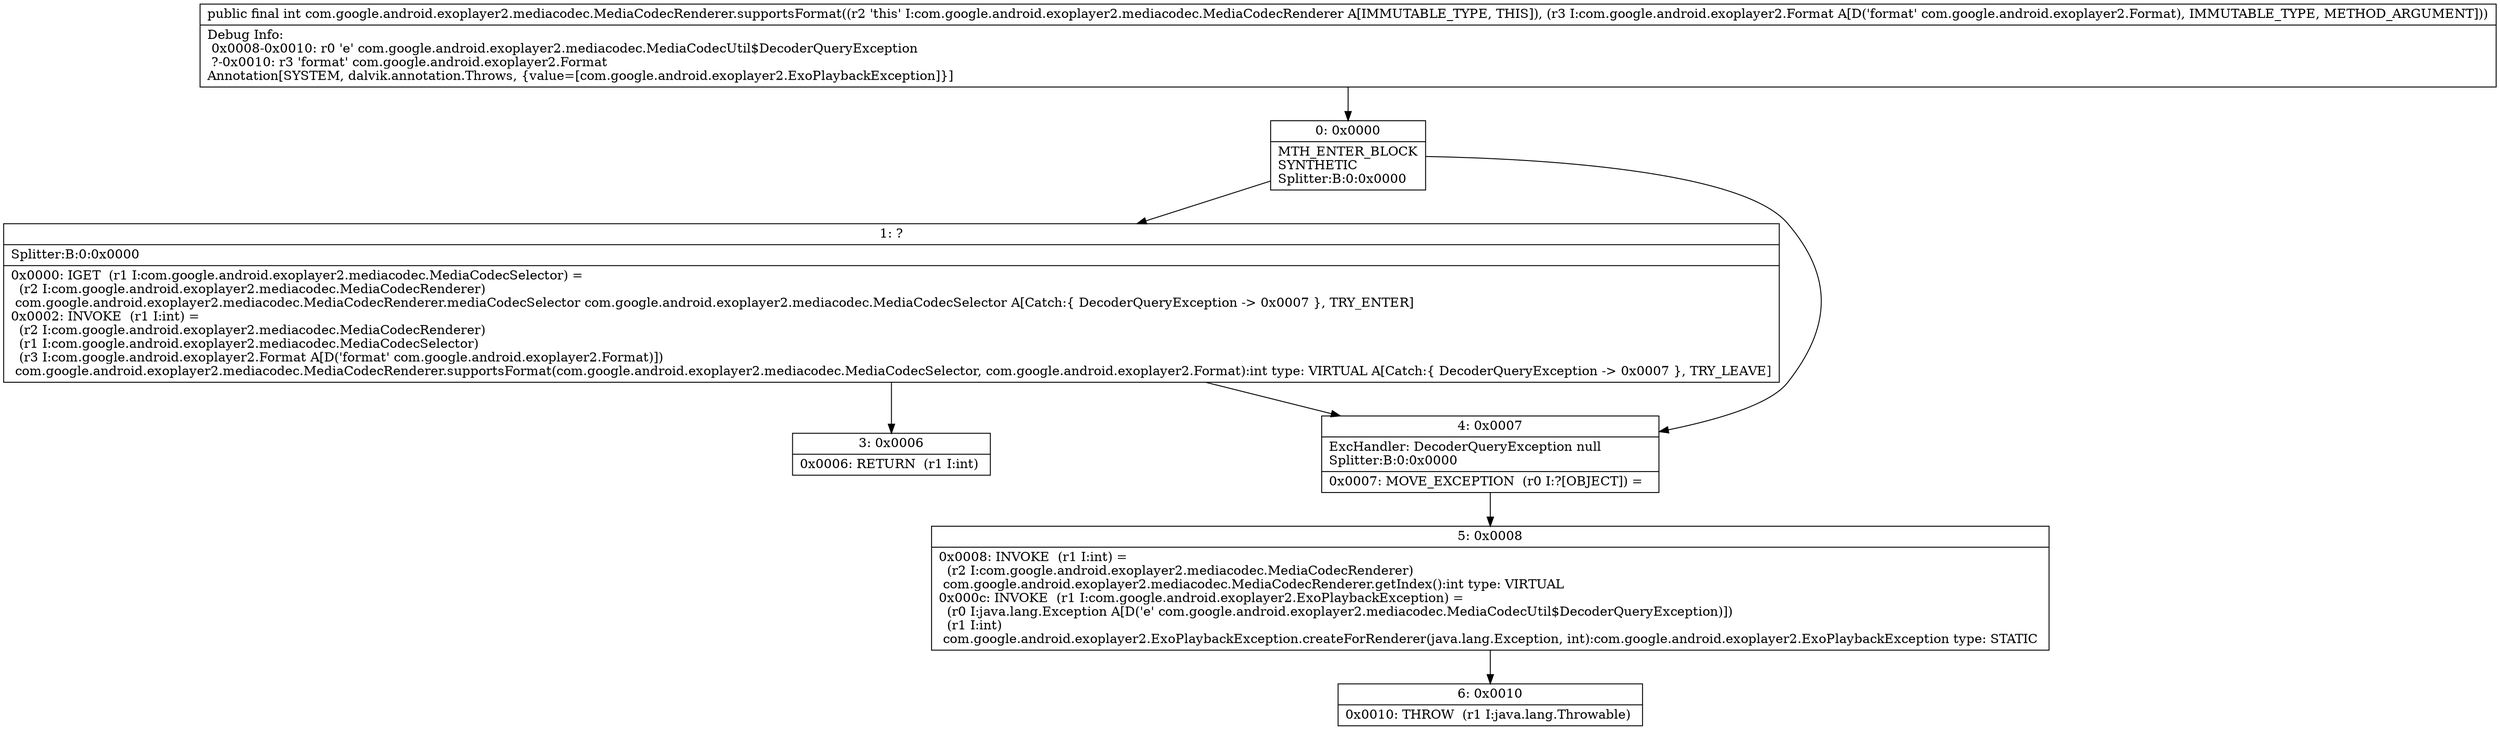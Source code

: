 digraph "CFG forcom.google.android.exoplayer2.mediacodec.MediaCodecRenderer.supportsFormat(Lcom\/google\/android\/exoplayer2\/Format;)I" {
Node_0 [shape=record,label="{0\:\ 0x0000|MTH_ENTER_BLOCK\lSYNTHETIC\lSplitter:B:0:0x0000\l}"];
Node_1 [shape=record,label="{1\:\ ?|Splitter:B:0:0x0000\l|0x0000: IGET  (r1 I:com.google.android.exoplayer2.mediacodec.MediaCodecSelector) = \l  (r2 I:com.google.android.exoplayer2.mediacodec.MediaCodecRenderer)\l com.google.android.exoplayer2.mediacodec.MediaCodecRenderer.mediaCodecSelector com.google.android.exoplayer2.mediacodec.MediaCodecSelector A[Catch:\{ DecoderQueryException \-\> 0x0007 \}, TRY_ENTER]\l0x0002: INVOKE  (r1 I:int) = \l  (r2 I:com.google.android.exoplayer2.mediacodec.MediaCodecRenderer)\l  (r1 I:com.google.android.exoplayer2.mediacodec.MediaCodecSelector)\l  (r3 I:com.google.android.exoplayer2.Format A[D('format' com.google.android.exoplayer2.Format)])\l com.google.android.exoplayer2.mediacodec.MediaCodecRenderer.supportsFormat(com.google.android.exoplayer2.mediacodec.MediaCodecSelector, com.google.android.exoplayer2.Format):int type: VIRTUAL A[Catch:\{ DecoderQueryException \-\> 0x0007 \}, TRY_LEAVE]\l}"];
Node_3 [shape=record,label="{3\:\ 0x0006|0x0006: RETURN  (r1 I:int) \l}"];
Node_4 [shape=record,label="{4\:\ 0x0007|ExcHandler: DecoderQueryException null\lSplitter:B:0:0x0000\l|0x0007: MOVE_EXCEPTION  (r0 I:?[OBJECT]) =  \l}"];
Node_5 [shape=record,label="{5\:\ 0x0008|0x0008: INVOKE  (r1 I:int) = \l  (r2 I:com.google.android.exoplayer2.mediacodec.MediaCodecRenderer)\l com.google.android.exoplayer2.mediacodec.MediaCodecRenderer.getIndex():int type: VIRTUAL \l0x000c: INVOKE  (r1 I:com.google.android.exoplayer2.ExoPlaybackException) = \l  (r0 I:java.lang.Exception A[D('e' com.google.android.exoplayer2.mediacodec.MediaCodecUtil$DecoderQueryException)])\l  (r1 I:int)\l com.google.android.exoplayer2.ExoPlaybackException.createForRenderer(java.lang.Exception, int):com.google.android.exoplayer2.ExoPlaybackException type: STATIC \l}"];
Node_6 [shape=record,label="{6\:\ 0x0010|0x0010: THROW  (r1 I:java.lang.Throwable) \l}"];
MethodNode[shape=record,label="{public final int com.google.android.exoplayer2.mediacodec.MediaCodecRenderer.supportsFormat((r2 'this' I:com.google.android.exoplayer2.mediacodec.MediaCodecRenderer A[IMMUTABLE_TYPE, THIS]), (r3 I:com.google.android.exoplayer2.Format A[D('format' com.google.android.exoplayer2.Format), IMMUTABLE_TYPE, METHOD_ARGUMENT]))  | Debug Info:\l  0x0008\-0x0010: r0 'e' com.google.android.exoplayer2.mediacodec.MediaCodecUtil$DecoderQueryException\l  ?\-0x0010: r3 'format' com.google.android.exoplayer2.Format\lAnnotation[SYSTEM, dalvik.annotation.Throws, \{value=[com.google.android.exoplayer2.ExoPlaybackException]\}]\l}"];
MethodNode -> Node_0;
Node_0 -> Node_1;
Node_0 -> Node_4;
Node_1 -> Node_4;
Node_1 -> Node_3;
Node_4 -> Node_5;
Node_5 -> Node_6;
}

